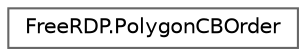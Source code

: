 digraph "Graphical Class Hierarchy"
{
 // LATEX_PDF_SIZE
  bgcolor="transparent";
  edge [fontname=Helvetica,fontsize=10,labelfontname=Helvetica,labelfontsize=10];
  node [fontname=Helvetica,fontsize=10,shape=box,height=0.2,width=0.4];
  rankdir="LR";
  Node0 [id="Node000000",label="FreeRDP.PolygonCBOrder",height=0.2,width=0.4,color="grey40", fillcolor="white", style="filled",URL="$struct_free_r_d_p_1_1_polygon_c_b_order.html",tooltip=" "];
}
